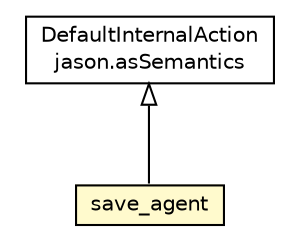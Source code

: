 #!/usr/local/bin/dot
#
# Class diagram 
# Generated by UMLGraph version R5_6 (http://www.umlgraph.org/)
#

digraph G {
	edge [fontname="Helvetica",fontsize=10,labelfontname="Helvetica",labelfontsize=10];
	node [fontname="Helvetica",fontsize=10,shape=plaintext];
	nodesep=0.25;
	ranksep=0.5;
	// jason.asSemantics.DefaultInternalAction
	c100874 [label=<<table title="jason.asSemantics.DefaultInternalAction" border="0" cellborder="1" cellspacing="0" cellpadding="2" port="p" href="../asSemantics/DefaultInternalAction.html">
		<tr><td><table border="0" cellspacing="0" cellpadding="1">
<tr><td align="center" balign="center"> DefaultInternalAction </td></tr>
<tr><td align="center" balign="center"> jason.asSemantics </td></tr>
		</table></td></tr>
		</table>>, URL="../asSemantics/DefaultInternalAction.html", fontname="Helvetica", fontcolor="black", fontsize=10.0];
	// jason.stdlib.save_agent
	c101082 [label=<<table title="jason.stdlib.save_agent" border="0" cellborder="1" cellspacing="0" cellpadding="2" port="p" bgcolor="lemonChiffon" href="./save_agent.html">
		<tr><td><table border="0" cellspacing="0" cellpadding="1">
<tr><td align="center" balign="center"> save_agent </td></tr>
		</table></td></tr>
		</table>>, URL="./save_agent.html", fontname="Helvetica", fontcolor="black", fontsize=10.0];
	//jason.stdlib.save_agent extends jason.asSemantics.DefaultInternalAction
	c100874:p -> c101082:p [dir=back,arrowtail=empty];
}

